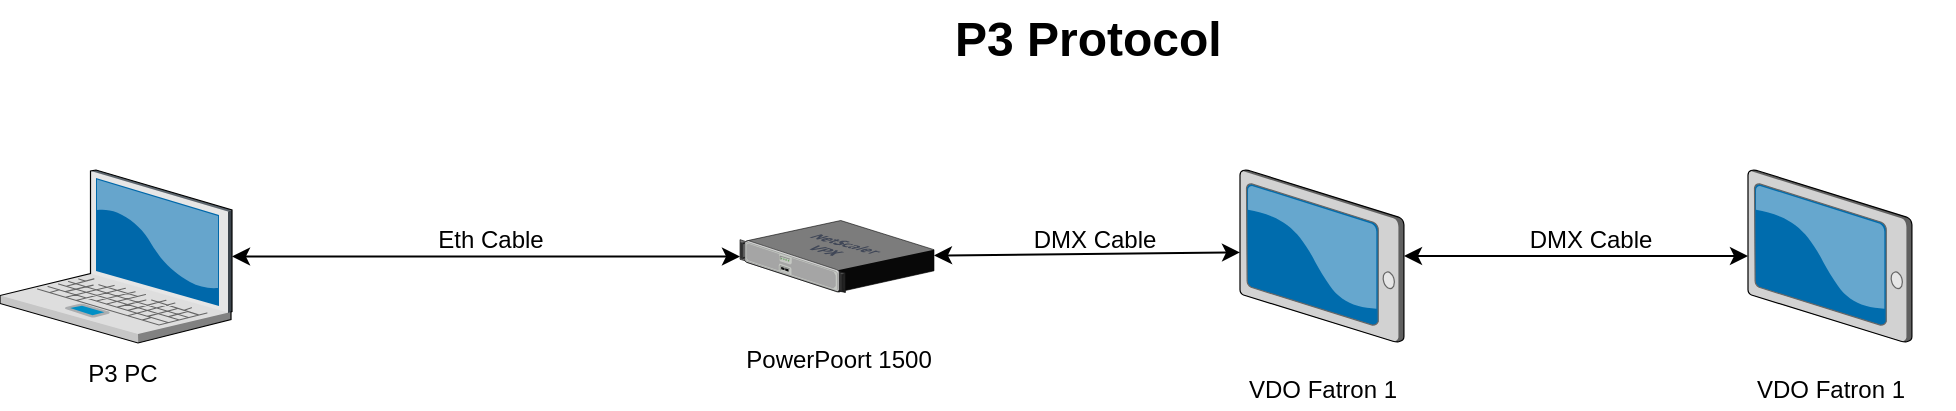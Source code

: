 <mxfile version="13.6.9" type="github">
  <diagram name="Page-1" id="e3a06f82-3646-2815-327d-82caf3d4e204">
    <mxGraphModel dx="1422" dy="794" grid="1" gridSize="10" guides="1" tooltips="1" connect="1" arrows="1" fold="1" page="1" pageScale="1.5" pageWidth="1169" pageHeight="826" background="none" math="0" shadow="0">
      <root>
        <mxCell id="0" style=";html=1;" />
        <mxCell id="1" style=";html=1;" parent="0" />
        <mxCell id="6a7d8f32e03d9370-62" value="P3 Protocol&amp;nbsp;" style="text;strokeColor=none;fillColor=none;html=1;fontSize=24;fontStyle=1;verticalAlign=middle;align=center;" parent="1" vertex="1">
          <mxGeometry x="446" y="10" width="861" height="40" as="geometry" />
        </mxCell>
        <mxCell id="3EZreSLTTAOOriSmL6ER-1" value="" style="verticalLabelPosition=bottom;aspect=fixed;html=1;verticalAlign=top;strokeColor=none;align=center;outlineConnect=0;shape=mxgraph.citrix.netscaler_vpx;" vertex="1" parent="1">
          <mxGeometry x="700" y="120.25" width="97" height="36" as="geometry" />
        </mxCell>
        <mxCell id="3EZreSLTTAOOriSmL6ER-4" value="PowerPoort 1500" style="text;html=1;resizable=0;autosize=1;align=center;verticalAlign=middle;points=[];fillColor=none;strokeColor=none;rounded=0;" vertex="1" parent="1">
          <mxGeometry x="693.5" y="180" width="110" height="20" as="geometry" />
        </mxCell>
        <mxCell id="3EZreSLTTAOOriSmL6ER-7" value="" style="verticalLabelPosition=bottom;aspect=fixed;html=1;verticalAlign=top;strokeColor=none;align=center;outlineConnect=0;shape=mxgraph.citrix.laptop_2;" vertex="1" parent="1">
          <mxGeometry x="330" y="95" width="116" height="86.5" as="geometry" />
        </mxCell>
        <mxCell id="3EZreSLTTAOOriSmL6ER-8" value="P3 PC" style="text;html=1;resizable=0;autosize=1;align=center;verticalAlign=middle;points=[];fillColor=none;strokeColor=none;rounded=0;" vertex="1" parent="1">
          <mxGeometry x="366" y="186.5" width="50" height="20" as="geometry" />
        </mxCell>
        <mxCell id="3EZreSLTTAOOriSmL6ER-9" value="" style="endArrow=classic;startArrow=classic;html=1;" edge="1" parent="1" source="3EZreSLTTAOOriSmL6ER-7" target="3EZreSLTTAOOriSmL6ER-1">
          <mxGeometry width="50" height="50" relative="1" as="geometry">
            <mxPoint x="490" y="190" as="sourcePoint" />
            <mxPoint x="540" y="140" as="targetPoint" />
          </mxGeometry>
        </mxCell>
        <mxCell id="3EZreSLTTAOOriSmL6ER-10" value="Eth Cable" style="text;html=1;resizable=0;autosize=1;align=center;verticalAlign=middle;points=[];fillColor=none;strokeColor=none;rounded=0;" vertex="1" parent="1">
          <mxGeometry x="540" y="120.25" width="70" height="20" as="geometry" />
        </mxCell>
        <mxCell id="3EZreSLTTAOOriSmL6ER-11" value="" style="verticalLabelPosition=bottom;aspect=fixed;html=1;verticalAlign=top;strokeColor=none;align=center;outlineConnect=0;shape=mxgraph.citrix.tablet_2;" vertex="1" parent="1">
          <mxGeometry x="950" y="95" width="82" height="86" as="geometry" />
        </mxCell>
        <mxCell id="3EZreSLTTAOOriSmL6ER-12" value="VDO Fatron 1" style="text;html=1;resizable=0;autosize=1;align=center;verticalAlign=middle;points=[];fillColor=none;strokeColor=none;rounded=0;" vertex="1" parent="1">
          <mxGeometry x="946" y="194.5" width="90" height="20" as="geometry" />
        </mxCell>
        <mxCell id="3EZreSLTTAOOriSmL6ER-13" value="" style="verticalLabelPosition=bottom;aspect=fixed;html=1;verticalAlign=top;strokeColor=none;align=center;outlineConnect=0;shape=mxgraph.citrix.tablet_2;" vertex="1" parent="1">
          <mxGeometry x="1204" y="95" width="82" height="86" as="geometry" />
        </mxCell>
        <mxCell id="3EZreSLTTAOOriSmL6ER-14" value="VDO Fatron 1" style="text;html=1;resizable=0;autosize=1;align=center;verticalAlign=middle;points=[];fillColor=none;strokeColor=none;rounded=0;" vertex="1" parent="1">
          <mxGeometry x="1200" y="194.5" width="90" height="20" as="geometry" />
        </mxCell>
        <mxCell id="3EZreSLTTAOOriSmL6ER-15" value="" style="endArrow=classic;startArrow=classic;html=1;entryX=0;entryY=0.479;entryDx=0;entryDy=0;entryPerimeter=0;" edge="1" parent="1" source="3EZreSLTTAOOriSmL6ER-1" target="3EZreSLTTAOOriSmL6ER-11">
          <mxGeometry width="50" height="50" relative="1" as="geometry">
            <mxPoint x="910" y="370" as="sourcePoint" />
            <mxPoint x="940" y="130" as="targetPoint" />
          </mxGeometry>
        </mxCell>
        <mxCell id="3EZreSLTTAOOriSmL6ER-16" value="" style="endArrow=classic;startArrow=classic;html=1;" edge="1" parent="1" source="3EZreSLTTAOOriSmL6ER-11" target="3EZreSLTTAOOriSmL6ER-13">
          <mxGeometry width="50" height="50" relative="1" as="geometry">
            <mxPoint x="1033" y="150" as="sourcePoint" />
            <mxPoint x="960" y="320" as="targetPoint" />
          </mxGeometry>
        </mxCell>
        <mxCell id="3EZreSLTTAOOriSmL6ER-17" value="DMX Cable" style="text;html=1;resizable=0;autosize=1;align=center;verticalAlign=middle;points=[];fillColor=none;strokeColor=none;rounded=0;" vertex="1" parent="1">
          <mxGeometry x="837" y="120.25" width="80" height="20" as="geometry" />
        </mxCell>
        <mxCell id="3EZreSLTTAOOriSmL6ER-18" value="DMX Cable" style="text;html=1;resizable=0;autosize=1;align=center;verticalAlign=middle;points=[];fillColor=none;strokeColor=none;rounded=0;" vertex="1" parent="1">
          <mxGeometry x="1085" y="120" width="80" height="20" as="geometry" />
        </mxCell>
      </root>
    </mxGraphModel>
  </diagram>
</mxfile>
